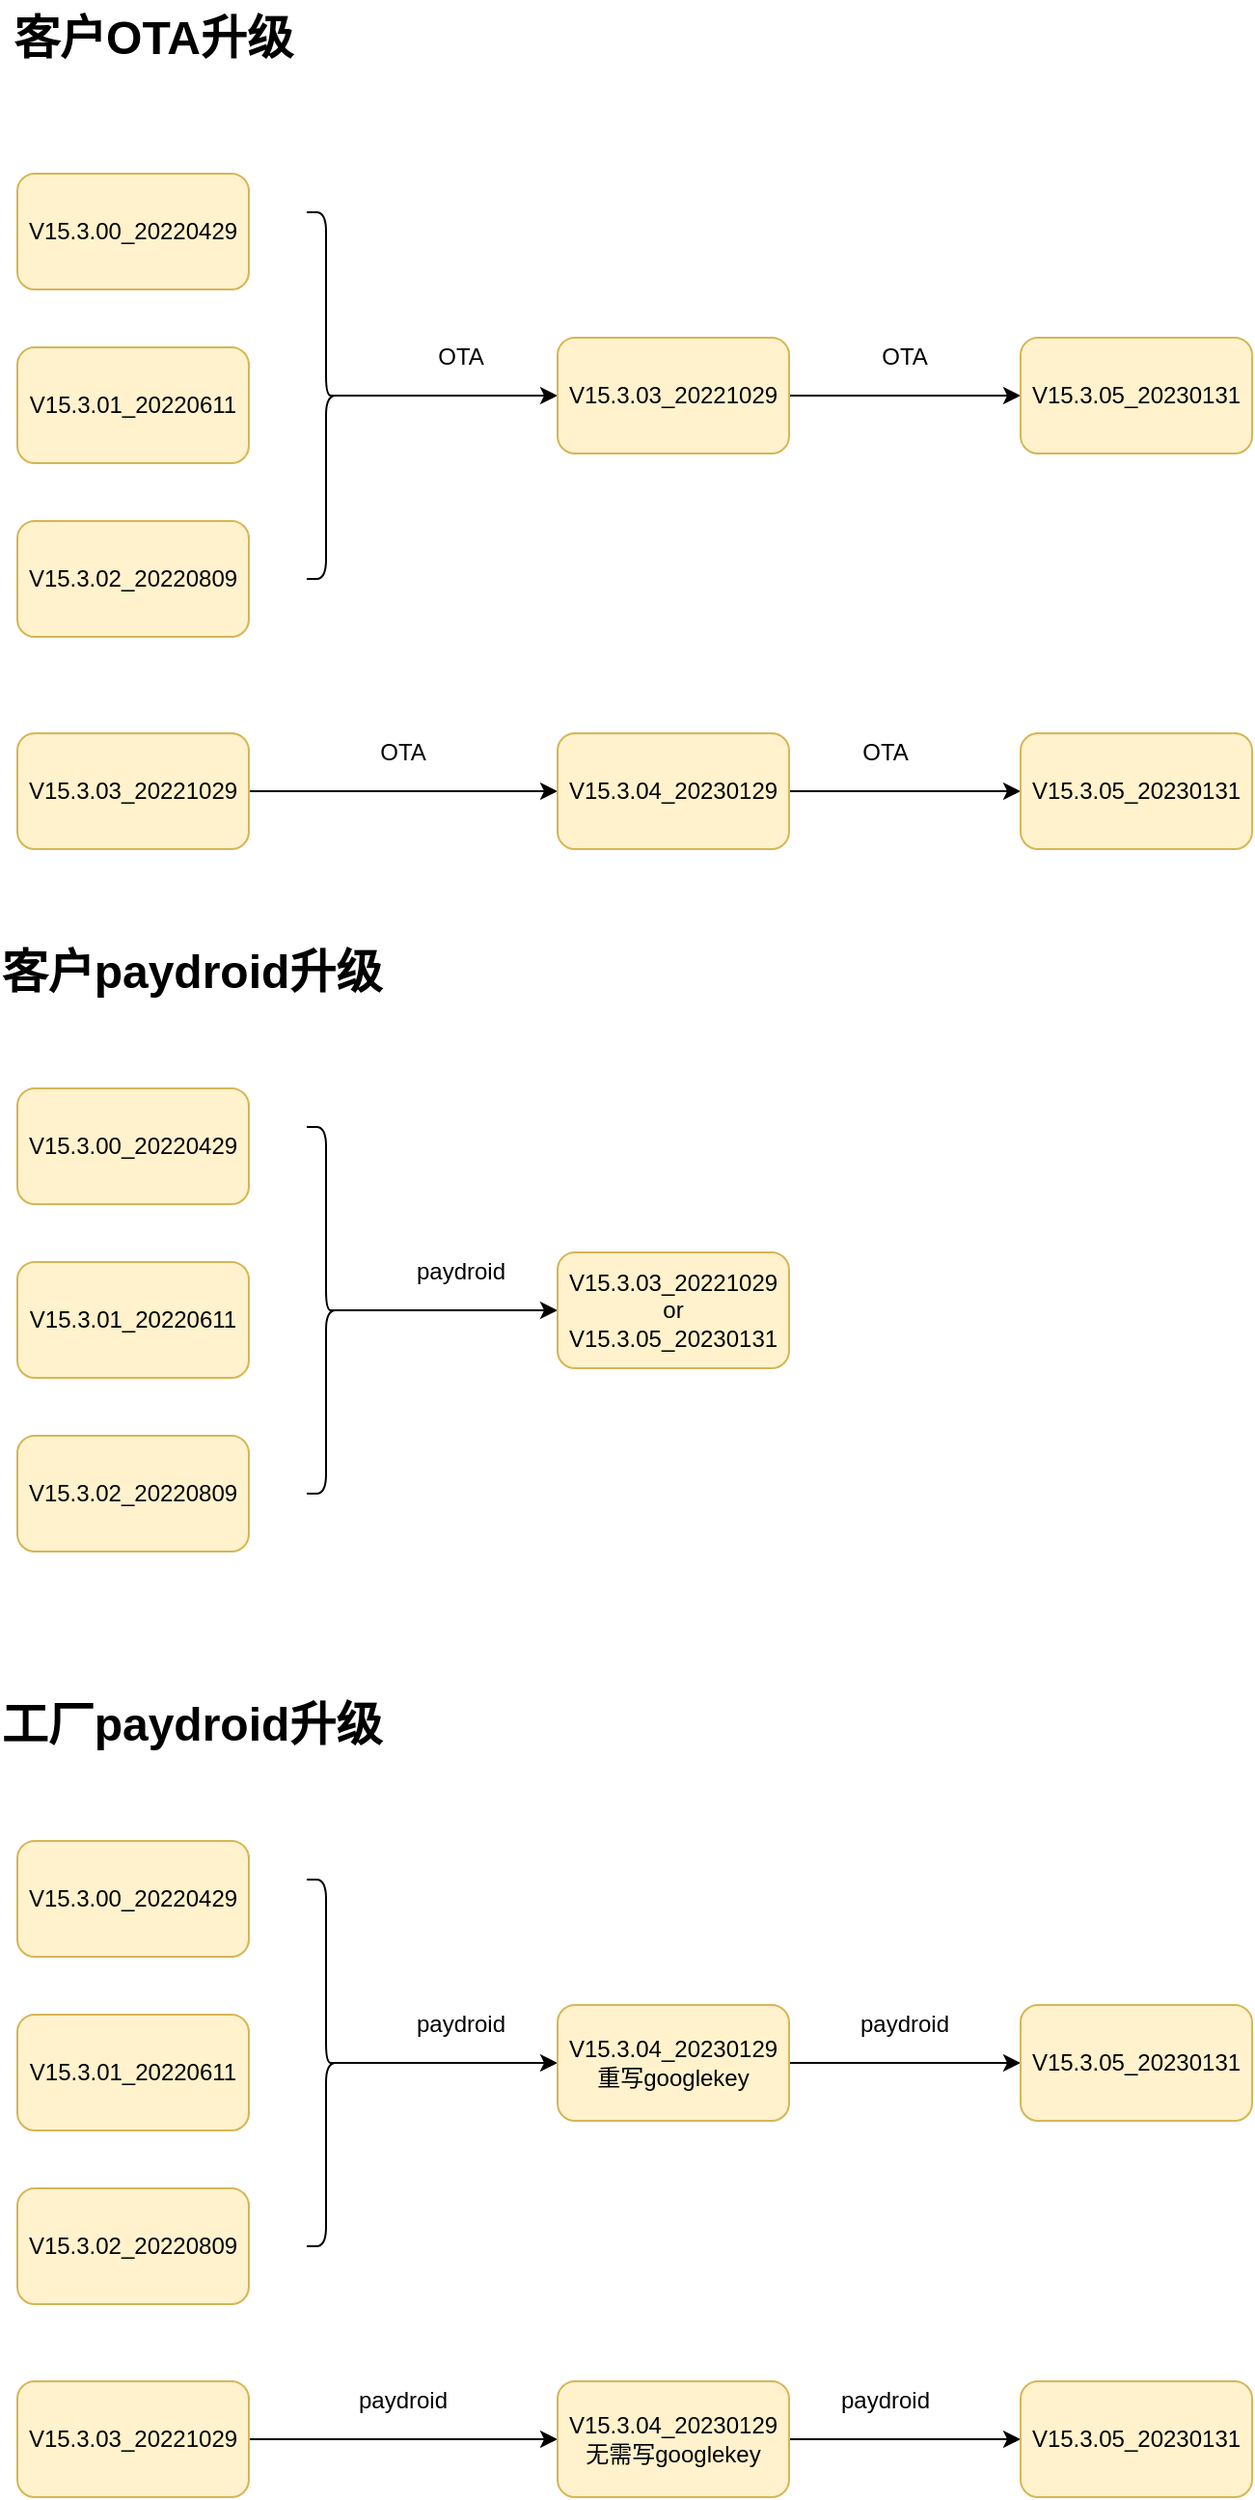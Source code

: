 <mxfile version="13.6.2" type="device"><diagram id="wri8QsH6kApLC_r7IAyv" name="Page-1"><mxGraphModel dx="1086" dy="806" grid="1" gridSize="10" guides="1" tooltips="1" connect="1" arrows="1" fold="1" page="1" pageScale="1" pageWidth="827" pageHeight="1169" math="0" shadow="0"><root><mxCell id="0"/><mxCell id="1" parent="0"/><mxCell id="CPr5rg_sAlH_-hgmz-C2-1" value="V15.3.00_20220429" style="rounded=1;whiteSpace=wrap;html=1;fillColor=#fff2cc;strokeColor=#d6b656;" parent="1" vertex="1"><mxGeometry x="50" y="200" width="120" height="60" as="geometry"/></mxCell><mxCell id="CPr5rg_sAlH_-hgmz-C2-4" value="V15.3.02_20220809" style="rounded=1;whiteSpace=wrap;html=1;fillColor=#fff2cc;strokeColor=#d6b656;" parent="1" vertex="1"><mxGeometry x="50" y="380" width="120" height="60" as="geometry"/></mxCell><mxCell id="CPr5rg_sAlH_-hgmz-C2-5" value="V15.3.01_20220611" style="rounded=1;whiteSpace=wrap;html=1;fillColor=#fff2cc;strokeColor=#d6b656;" parent="1" vertex="1"><mxGeometry x="50" y="290" width="120" height="60" as="geometry"/></mxCell><mxCell id="CPr5rg_sAlH_-hgmz-C2-8" style="edgeStyle=orthogonalEdgeStyle;rounded=0;orthogonalLoop=1;jettySize=auto;html=1;exitX=0.1;exitY=0.5;exitDx=0;exitDy=0;exitPerimeter=0;" parent="1" source="CPr5rg_sAlH_-hgmz-C2-6" target="CPr5rg_sAlH_-hgmz-C2-7" edge="1"><mxGeometry relative="1" as="geometry"/></mxCell><mxCell id="CPr5rg_sAlH_-hgmz-C2-6" value="" style="shape=curlyBracket;whiteSpace=wrap;html=1;rounded=1;direction=west;" parent="1" vertex="1"><mxGeometry x="200" y="220" width="20" height="190" as="geometry"/></mxCell><mxCell id="CPr5rg_sAlH_-hgmz-C2-14" style="edgeStyle=orthogonalEdgeStyle;rounded=0;orthogonalLoop=1;jettySize=auto;html=1;exitX=1;exitY=0.5;exitDx=0;exitDy=0;" parent="1" source="CPr5rg_sAlH_-hgmz-C2-7" target="CPr5rg_sAlH_-hgmz-C2-13" edge="1"><mxGeometry relative="1" as="geometry"/></mxCell><mxCell id="CPr5rg_sAlH_-hgmz-C2-7" value="V15.3.03_20221029" style="rounded=1;whiteSpace=wrap;html=1;fillColor=#fff2cc;strokeColor=#d6b656;" parent="1" vertex="1"><mxGeometry x="330" y="285" width="120" height="60" as="geometry"/></mxCell><mxCell id="CPr5rg_sAlH_-hgmz-C2-9" value="客户OTA升级" style="text;strokeColor=none;fillColor=none;html=1;fontSize=24;fontStyle=1;verticalAlign=middle;align=center;" parent="1" vertex="1"><mxGeometry x="70" y="110" width="100" height="40" as="geometry"/></mxCell><mxCell id="CPr5rg_sAlH_-hgmz-C2-12" value="OTA" style="text;html=1;strokeColor=none;fillColor=none;align=center;verticalAlign=middle;whiteSpace=wrap;rounded=0;" parent="1" vertex="1"><mxGeometry x="260" y="285" width="40" height="20" as="geometry"/></mxCell><mxCell id="CPr5rg_sAlH_-hgmz-C2-13" value="V15.3.05_20230131" style="rounded=1;whiteSpace=wrap;html=1;fillColor=#fff2cc;strokeColor=#d6b656;" parent="1" vertex="1"><mxGeometry x="570" y="285" width="120" height="60" as="geometry"/></mxCell><mxCell id="CPr5rg_sAlH_-hgmz-C2-15" value="OTA" style="text;html=1;strokeColor=none;fillColor=none;align=center;verticalAlign=middle;whiteSpace=wrap;rounded=0;" parent="1" vertex="1"><mxGeometry x="490" y="285" width="40" height="20" as="geometry"/></mxCell><mxCell id="CPr5rg_sAlH_-hgmz-C2-16" value="V15.3.00_20220429" style="rounded=1;whiteSpace=wrap;html=1;fillColor=#fff2cc;strokeColor=#d6b656;" parent="1" vertex="1"><mxGeometry x="50" y="674" width="120" height="60" as="geometry"/></mxCell><mxCell id="CPr5rg_sAlH_-hgmz-C2-17" value="V15.3.02_20220809" style="rounded=1;whiteSpace=wrap;html=1;fillColor=#fff2cc;strokeColor=#d6b656;" parent="1" vertex="1"><mxGeometry x="50" y="854" width="120" height="60" as="geometry"/></mxCell><mxCell id="CPr5rg_sAlH_-hgmz-C2-18" value="V15.3.01_20220611" style="rounded=1;whiteSpace=wrap;html=1;fillColor=#fff2cc;strokeColor=#d6b656;" parent="1" vertex="1"><mxGeometry x="50" y="764" width="120" height="60" as="geometry"/></mxCell><mxCell id="CPr5rg_sAlH_-hgmz-C2-19" style="edgeStyle=orthogonalEdgeStyle;rounded=0;orthogonalLoop=1;jettySize=auto;html=1;exitX=0.1;exitY=0.5;exitDx=0;exitDy=0;exitPerimeter=0;" parent="1" source="CPr5rg_sAlH_-hgmz-C2-20" target="CPr5rg_sAlH_-hgmz-C2-22" edge="1"><mxGeometry relative="1" as="geometry"/></mxCell><mxCell id="CPr5rg_sAlH_-hgmz-C2-20" value="" style="shape=curlyBracket;whiteSpace=wrap;html=1;rounded=1;direction=west;" parent="1" vertex="1"><mxGeometry x="200" y="694" width="20" height="190" as="geometry"/></mxCell><mxCell id="CPr5rg_sAlH_-hgmz-C2-22" value="V15.3.03_20221029&lt;br&gt;or&lt;br&gt;V15.3.05_20230131" style="rounded=1;whiteSpace=wrap;html=1;fillColor=#fff2cc;strokeColor=#d6b656;" parent="1" vertex="1"><mxGeometry x="330" y="759" width="120" height="60" as="geometry"/></mxCell><mxCell id="CPr5rg_sAlH_-hgmz-C2-23" value="客户paydroid升级" style="text;strokeColor=none;fillColor=none;html=1;fontSize=24;fontStyle=1;verticalAlign=middle;align=center;" parent="1" vertex="1"><mxGeometry x="90" y="594" width="100" height="40" as="geometry"/></mxCell><mxCell id="CPr5rg_sAlH_-hgmz-C2-24" value="paydroid" style="text;html=1;strokeColor=none;fillColor=none;align=center;verticalAlign=middle;whiteSpace=wrap;rounded=0;" parent="1" vertex="1"><mxGeometry x="260" y="759" width="40" height="20" as="geometry"/></mxCell><mxCell id="CPr5rg_sAlH_-hgmz-C2-27" value="V15.3.00_20220429" style="rounded=1;whiteSpace=wrap;html=1;fillColor=#fff2cc;strokeColor=#d6b656;" parent="1" vertex="1"><mxGeometry x="50" y="1064" width="120" height="60" as="geometry"/></mxCell><mxCell id="CPr5rg_sAlH_-hgmz-C2-28" value="V15.3.02_20220809" style="rounded=1;whiteSpace=wrap;html=1;fillColor=#fff2cc;strokeColor=#d6b656;" parent="1" vertex="1"><mxGeometry x="50" y="1244" width="120" height="60" as="geometry"/></mxCell><mxCell id="CPr5rg_sAlH_-hgmz-C2-29" value="V15.3.01_20220611" style="rounded=1;whiteSpace=wrap;html=1;fillColor=#fff2cc;strokeColor=#d6b656;" parent="1" vertex="1"><mxGeometry x="50" y="1154" width="120" height="60" as="geometry"/></mxCell><mxCell id="CPr5rg_sAlH_-hgmz-C2-30" style="edgeStyle=orthogonalEdgeStyle;rounded=0;orthogonalLoop=1;jettySize=auto;html=1;exitX=0.1;exitY=0.5;exitDx=0;exitDy=0;exitPerimeter=0;" parent="1" source="CPr5rg_sAlH_-hgmz-C2-31" target="CPr5rg_sAlH_-hgmz-C2-33" edge="1"><mxGeometry relative="1" as="geometry"/></mxCell><mxCell id="CPr5rg_sAlH_-hgmz-C2-31" value="" style="shape=curlyBracket;whiteSpace=wrap;html=1;rounded=1;direction=west;" parent="1" vertex="1"><mxGeometry x="200" y="1084" width="20" height="190" as="geometry"/></mxCell><mxCell id="CPr5rg_sAlH_-hgmz-C2-32" style="edgeStyle=orthogonalEdgeStyle;rounded=0;orthogonalLoop=1;jettySize=auto;html=1;exitX=1;exitY=0.5;exitDx=0;exitDy=0;" parent="1" source="CPr5rg_sAlH_-hgmz-C2-33" target="CPr5rg_sAlH_-hgmz-C2-36" edge="1"><mxGeometry relative="1" as="geometry"/></mxCell><mxCell id="CPr5rg_sAlH_-hgmz-C2-33" value="V15.3.04_20230129&lt;br&gt;重写googlekey" style="rounded=1;whiteSpace=wrap;html=1;fillColor=#fff2cc;strokeColor=#d6b656;" parent="1" vertex="1"><mxGeometry x="330" y="1149" width="120" height="60" as="geometry"/></mxCell><mxCell id="CPr5rg_sAlH_-hgmz-C2-34" value="工厂paydroid升级" style="text;strokeColor=none;fillColor=none;html=1;fontSize=24;fontStyle=1;verticalAlign=middle;align=center;" parent="1" vertex="1"><mxGeometry x="90" y="984" width="100" height="40" as="geometry"/></mxCell><mxCell id="CPr5rg_sAlH_-hgmz-C2-35" value="paydroid" style="text;html=1;strokeColor=none;fillColor=none;align=center;verticalAlign=middle;whiteSpace=wrap;rounded=0;" parent="1" vertex="1"><mxGeometry x="260" y="1149" width="40" height="20" as="geometry"/></mxCell><mxCell id="CPr5rg_sAlH_-hgmz-C2-36" value="V15.3.05_20230131" style="rounded=1;whiteSpace=wrap;html=1;fillColor=#fff2cc;strokeColor=#d6b656;" parent="1" vertex="1"><mxGeometry x="570" y="1149" width="120" height="60" as="geometry"/></mxCell><mxCell id="CPr5rg_sAlH_-hgmz-C2-37" value="paydroid" style="text;html=1;strokeColor=none;fillColor=none;align=center;verticalAlign=middle;whiteSpace=wrap;rounded=0;" parent="1" vertex="1"><mxGeometry x="490" y="1149" width="40" height="20" as="geometry"/></mxCell><mxCell id="CPr5rg_sAlH_-hgmz-C2-42" style="edgeStyle=orthogonalEdgeStyle;rounded=0;orthogonalLoop=1;jettySize=auto;html=1;exitX=1;exitY=0.5;exitDx=0;exitDy=0;entryX=0;entryY=0.5;entryDx=0;entryDy=0;" parent="1" source="CPr5rg_sAlH_-hgmz-C2-40" target="CPr5rg_sAlH_-hgmz-C2-41" edge="1"><mxGeometry relative="1" as="geometry"/></mxCell><mxCell id="CPr5rg_sAlH_-hgmz-C2-40" value="V15.3.03_20221029" style="rounded=1;whiteSpace=wrap;html=1;fillColor=#fff2cc;strokeColor=#d6b656;" parent="1" vertex="1"><mxGeometry x="50" y="1344" width="120" height="60" as="geometry"/></mxCell><mxCell id="CPr5rg_sAlH_-hgmz-C2-47" style="edgeStyle=orthogonalEdgeStyle;rounded=0;orthogonalLoop=1;jettySize=auto;html=1;exitX=1;exitY=0.5;exitDx=0;exitDy=0;entryX=0;entryY=0.5;entryDx=0;entryDy=0;" parent="1" source="CPr5rg_sAlH_-hgmz-C2-41" target="CPr5rg_sAlH_-hgmz-C2-44" edge="1"><mxGeometry relative="1" as="geometry"/></mxCell><mxCell id="CPr5rg_sAlH_-hgmz-C2-41" value="V15.3.04_20230129&lt;br&gt;无需写googlekey" style="rounded=1;whiteSpace=wrap;html=1;fillColor=#fff2cc;strokeColor=#d6b656;" parent="1" vertex="1"><mxGeometry x="330" y="1344" width="120" height="60" as="geometry"/></mxCell><mxCell id="CPr5rg_sAlH_-hgmz-C2-43" value="paydroid" style="text;html=1;strokeColor=none;fillColor=none;align=center;verticalAlign=middle;whiteSpace=wrap;rounded=0;" parent="1" vertex="1"><mxGeometry x="230" y="1344" width="40" height="20" as="geometry"/></mxCell><mxCell id="CPr5rg_sAlH_-hgmz-C2-44" value="V15.3.05_20230131" style="rounded=1;whiteSpace=wrap;html=1;fillColor=#fff2cc;strokeColor=#d6b656;" parent="1" vertex="1"><mxGeometry x="570" y="1344" width="120" height="60" as="geometry"/></mxCell><mxCell id="CPr5rg_sAlH_-hgmz-C2-45" value="paydroid" style="text;html=1;strokeColor=none;fillColor=none;align=center;verticalAlign=middle;whiteSpace=wrap;rounded=0;" parent="1" vertex="1"><mxGeometry x="480" y="1344" width="40" height="20" as="geometry"/></mxCell><mxCell id="QcuW_uJb-cqK6BwBqK7M-1" style="edgeStyle=orthogonalEdgeStyle;rounded=0;orthogonalLoop=1;jettySize=auto;html=1;exitX=1;exitY=0.5;exitDx=0;exitDy=0;entryX=0;entryY=0.5;entryDx=0;entryDy=0;" parent="1" source="QcuW_uJb-cqK6BwBqK7M-2" target="QcuW_uJb-cqK6BwBqK7M-4" edge="1"><mxGeometry relative="1" as="geometry"/></mxCell><mxCell id="QcuW_uJb-cqK6BwBqK7M-2" value="V15.3.03_20221029" style="rounded=1;whiteSpace=wrap;html=1;fillColor=#fff2cc;strokeColor=#d6b656;" parent="1" vertex="1"><mxGeometry x="50" y="490" width="120" height="60" as="geometry"/></mxCell><mxCell id="QcuW_uJb-cqK6BwBqK7M-3" style="edgeStyle=orthogonalEdgeStyle;rounded=0;orthogonalLoop=1;jettySize=auto;html=1;exitX=1;exitY=0.5;exitDx=0;exitDy=0;entryX=0;entryY=0.5;entryDx=0;entryDy=0;" parent="1" source="QcuW_uJb-cqK6BwBqK7M-4" target="QcuW_uJb-cqK6BwBqK7M-6" edge="1"><mxGeometry relative="1" as="geometry"/></mxCell><mxCell id="QcuW_uJb-cqK6BwBqK7M-4" value="V15.3.04_20230129" style="rounded=1;whiteSpace=wrap;html=1;fillColor=#fff2cc;strokeColor=#d6b656;" parent="1" vertex="1"><mxGeometry x="330" y="490" width="120" height="60" as="geometry"/></mxCell><mxCell id="QcuW_uJb-cqK6BwBqK7M-5" value="OTA" style="text;html=1;strokeColor=none;fillColor=none;align=center;verticalAlign=middle;whiteSpace=wrap;rounded=0;" parent="1" vertex="1"><mxGeometry x="230" y="490" width="40" height="20" as="geometry"/></mxCell><mxCell id="QcuW_uJb-cqK6BwBqK7M-6" value="V15.3.05_20230131" style="rounded=1;whiteSpace=wrap;html=1;fillColor=#fff2cc;strokeColor=#d6b656;" parent="1" vertex="1"><mxGeometry x="570" y="490" width="120" height="60" as="geometry"/></mxCell><mxCell id="QcuW_uJb-cqK6BwBqK7M-7" value="OTA" style="text;html=1;strokeColor=none;fillColor=none;align=center;verticalAlign=middle;whiteSpace=wrap;rounded=0;" parent="1" vertex="1"><mxGeometry x="480" y="490" width="40" height="20" as="geometry"/></mxCell></root></mxGraphModel></diagram></mxfile>
